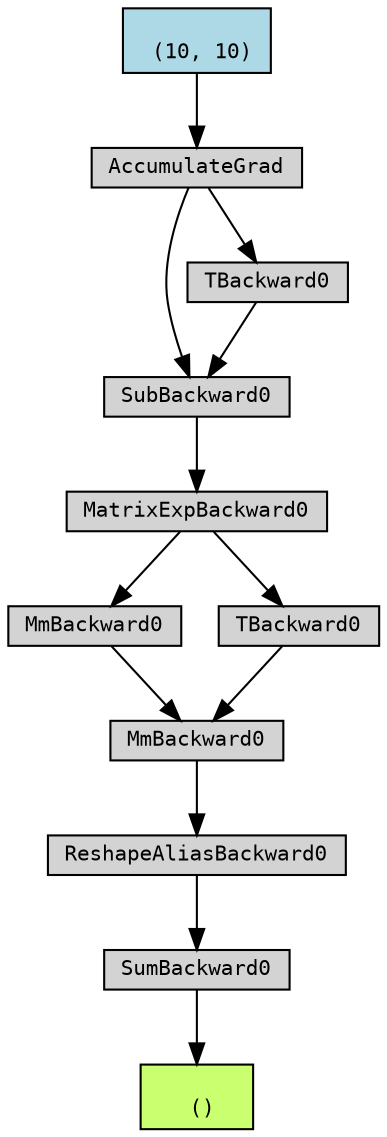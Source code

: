 digraph {
	graph [size="12,12"]
	node [align=left fontname=monospace fontsize=10 height=0.2 ranksep=0.1 shape=box style=filled]
	140010836816976 [label="
 ()" fillcolor=darkolivegreen1]
	140010836820608 [label=SumBackward0]
	140010836820704 -> 140010836820608
	140010836820704 [label=ReshapeAliasBackward0]
	140010836820512 -> 140010836820704
	140010836820512 [label=MmBackward0]
	140010836820752 -> 140010836820512
	140010836820752 [label=MmBackward0]
	140010836820896 -> 140010836820752
	140010836820896 [label=MatrixExpBackward0]
	140010836820992 -> 140010836820896
	140010836820992 [label=SubBackward0]
	140010836821088 -> 140010836820992
	140012622790144 [label="
 (10, 10)" fillcolor=lightblue]
	140012622790144 -> 140010836821088
	140010836821088 [label=AccumulateGrad]
	140010836821040 -> 140010836820992
	140010836821040 [label=TBackward0]
	140010836821088 -> 140010836821040
	140010836820416 -> 140010836820512
	140010836820416 [label=TBackward0]
	140010836820896 -> 140010836820416
	140010836820608 -> 140010836816976
}
